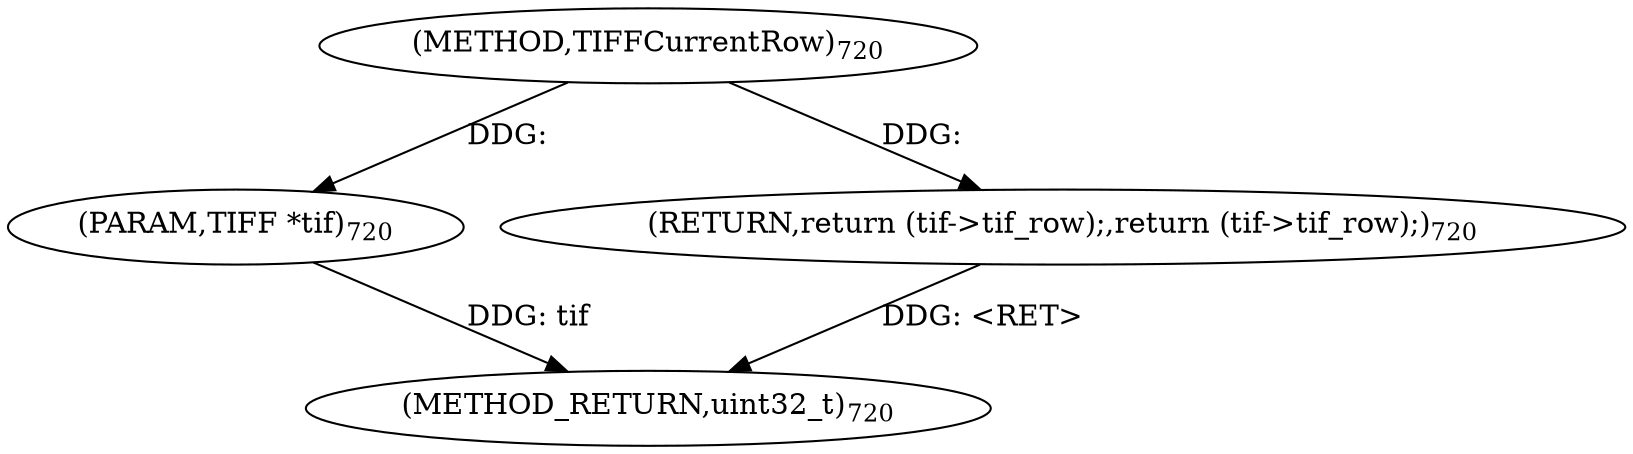 digraph "TIFFCurrentRow" {  
"1538" [label = <(METHOD,TIFFCurrentRow)<SUB>720</SUB>> ]
"1545" [label = <(METHOD_RETURN,uint32_t)<SUB>720</SUB>> ]
"1539" [label = <(PARAM,TIFF *tif)<SUB>720</SUB>> ]
"1541" [label = <(RETURN,return (tif-&gt;tif_row);,return (tif-&gt;tif_row);)<SUB>720</SUB>> ]
  "1541" -> "1545"  [ label = "DDG: &lt;RET&gt;"] 
  "1539" -> "1545"  [ label = "DDG: tif"] 
  "1538" -> "1539"  [ label = "DDG: "] 
  "1538" -> "1541"  [ label = "DDG: "] 
}
